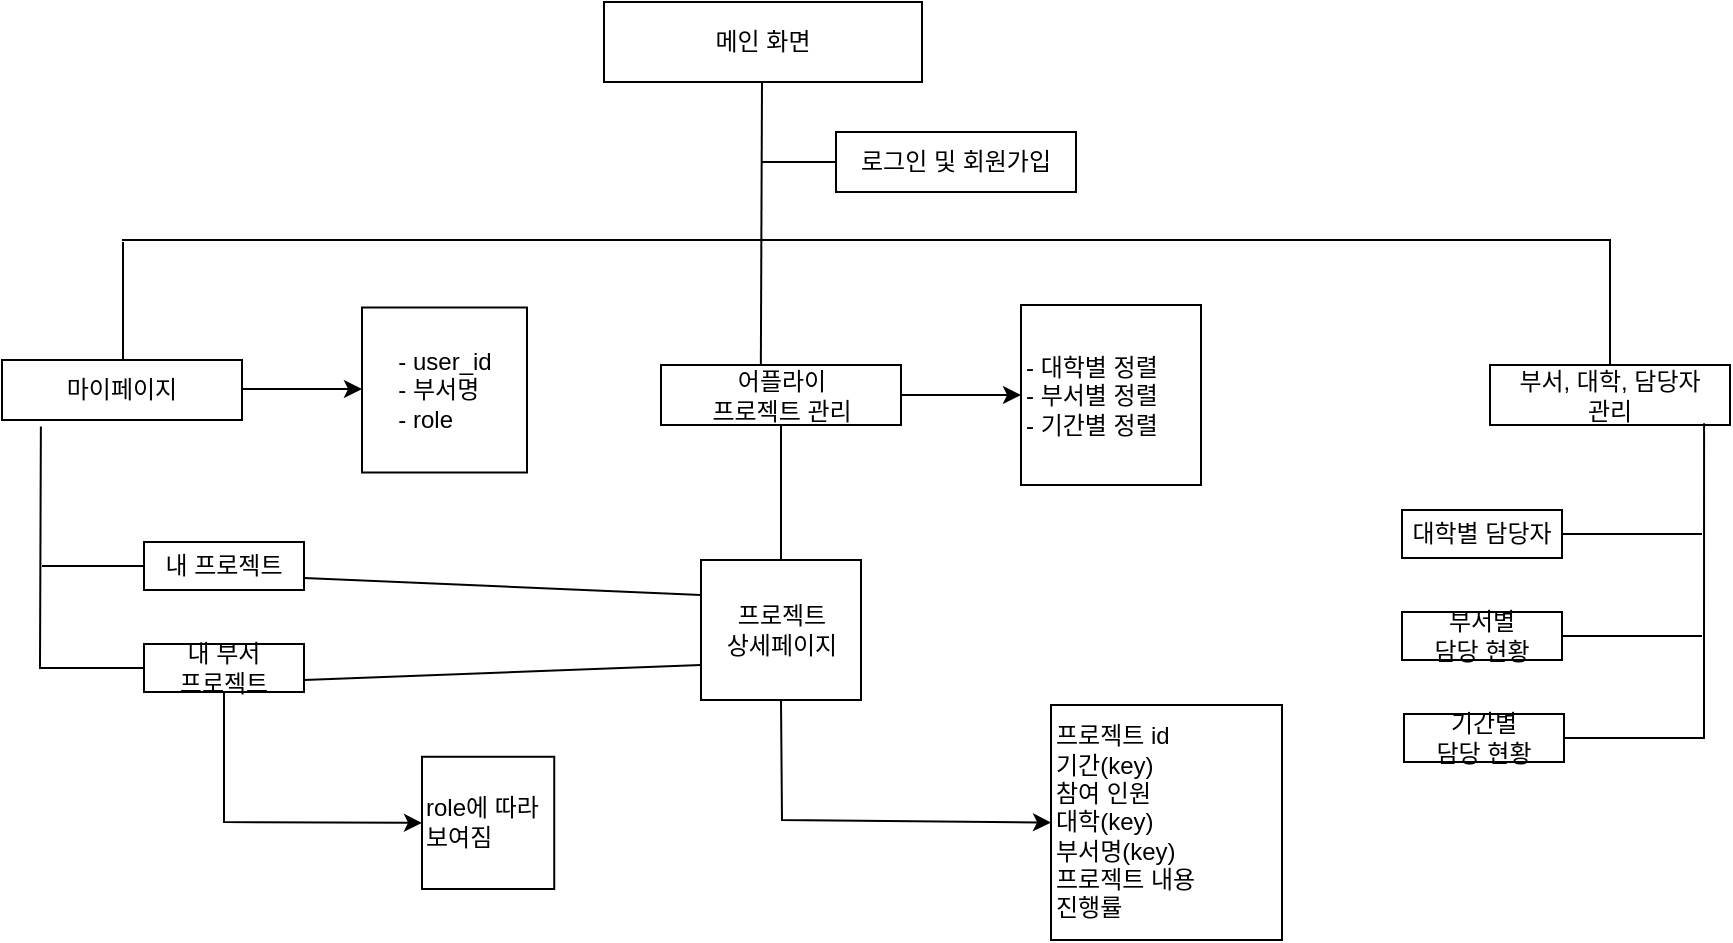<mxfile version="22.1.0" type="github">
  <diagram id="C5RBs43oDa-KdzZeNtuy" name="Page-1">
    <mxGraphModel dx="2117" dy="542" grid="1" gridSize="10" guides="1" tooltips="1" connect="1" arrows="1" fold="1" page="1" pageScale="1" pageWidth="827" pageHeight="1169" math="0" shadow="0">
      <root>
        <mxCell id="WIyWlLk6GJQsqaUBKTNV-0" />
        <mxCell id="WIyWlLk6GJQsqaUBKTNV-1" parent="WIyWlLk6GJQsqaUBKTNV-0" />
        <mxCell id="4Tn1_aSyDvWxXrgQCYve-0" value="메인 화면" style="rounded=0;whiteSpace=wrap;html=1;" parent="WIyWlLk6GJQsqaUBKTNV-1" vertex="1">
          <mxGeometry x="-149" y="41" width="159" height="40" as="geometry" />
        </mxCell>
        <mxCell id="4Tn1_aSyDvWxXrgQCYve-2" value="" style="endArrow=none;html=1;rounded=0;entryX=0.5;entryY=1;entryDx=0;entryDy=0;exitX=0.416;exitY=0.063;exitDx=0;exitDy=0;exitPerimeter=0;" parent="WIyWlLk6GJQsqaUBKTNV-1" source="4Tn1_aSyDvWxXrgQCYve-10" edge="1">
          <mxGeometry width="50" height="50" relative="1" as="geometry">
            <mxPoint x="-70" y="210" as="sourcePoint" />
            <mxPoint x="-70" y="81" as="targetPoint" />
          </mxGeometry>
        </mxCell>
        <mxCell id="4Tn1_aSyDvWxXrgQCYve-4" value="" style="endArrow=none;html=1;rounded=0;" parent="WIyWlLk6GJQsqaUBKTNV-1" edge="1">
          <mxGeometry width="50" height="50" relative="1" as="geometry">
            <mxPoint x="-70" y="121" as="sourcePoint" />
            <mxPoint x="-33" y="121" as="targetPoint" />
          </mxGeometry>
        </mxCell>
        <mxCell id="4Tn1_aSyDvWxXrgQCYve-5" value="로그인 및 회원가입" style="rounded=0;whiteSpace=wrap;html=1;" parent="WIyWlLk6GJQsqaUBKTNV-1" vertex="1">
          <mxGeometry x="-33" y="106" width="120" height="30" as="geometry" />
        </mxCell>
        <mxCell id="4Tn1_aSyDvWxXrgQCYve-6" value="" style="endArrow=none;html=1;rounded=0;entryX=0.5;entryY=0;entryDx=0;entryDy=0;" parent="WIyWlLk6GJQsqaUBKTNV-1" edge="1" target="4Tn1_aSyDvWxXrgQCYve-39">
          <mxGeometry width="50" height="50" relative="1" as="geometry">
            <mxPoint x="-390" y="160" as="sourcePoint" />
            <mxPoint x="260" y="160" as="targetPoint" />
            <Array as="points">
              <mxPoint x="354" y="160" />
            </Array>
          </mxGeometry>
        </mxCell>
        <mxCell id="4Tn1_aSyDvWxXrgQCYve-7" value="" style="endArrow=none;html=1;rounded=0;" parent="WIyWlLk6GJQsqaUBKTNV-1" edge="1">
          <mxGeometry width="50" height="50" relative="1" as="geometry">
            <mxPoint x="-389.5" y="220" as="sourcePoint" />
            <mxPoint x="-389.5" y="161" as="targetPoint" />
          </mxGeometry>
        </mxCell>
        <mxCell id="4Tn1_aSyDvWxXrgQCYve-8" value="마이페이지" style="rounded=0;whiteSpace=wrap;html=1;" parent="WIyWlLk6GJQsqaUBKTNV-1" vertex="1">
          <mxGeometry x="-450" y="220" width="120" height="30" as="geometry" />
        </mxCell>
        <mxCell id="4Tn1_aSyDvWxXrgQCYve-10" value="어플라이 &lt;br&gt;프로젝트 관리" style="rounded=0;whiteSpace=wrap;html=1;" parent="WIyWlLk6GJQsqaUBKTNV-1" vertex="1">
          <mxGeometry x="-120.5" y="222.5" width="120" height="30" as="geometry" />
        </mxCell>
        <mxCell id="4Tn1_aSyDvWxXrgQCYve-11" value="" style="endArrow=none;html=1;rounded=0;exitX=0;exitY=0.5;exitDx=0;exitDy=0;entryX=0.162;entryY=1.107;entryDx=0;entryDy=0;entryPerimeter=0;" parent="WIyWlLk6GJQsqaUBKTNV-1" target="4Tn1_aSyDvWxXrgQCYve-8" edge="1" source="4Tn1_aSyDvWxXrgQCYve-19">
          <mxGeometry width="50" height="50" relative="1" as="geometry">
            <mxPoint x="-429" y="374" as="sourcePoint" />
            <mxPoint x="-420" y="270" as="targetPoint" />
            <Array as="points">
              <mxPoint x="-431" y="374" />
            </Array>
          </mxGeometry>
        </mxCell>
        <mxCell id="4Tn1_aSyDvWxXrgQCYve-18" value="내 프로젝트" style="rounded=0;whiteSpace=wrap;html=1;" parent="WIyWlLk6GJQsqaUBKTNV-1" vertex="1">
          <mxGeometry x="-379" y="311" width="80" height="24" as="geometry" />
        </mxCell>
        <mxCell id="4Tn1_aSyDvWxXrgQCYve-19" value="내 부서 &lt;br&gt;프로젝트" style="rounded=0;whiteSpace=wrap;html=1;" parent="WIyWlLk6GJQsqaUBKTNV-1" vertex="1">
          <mxGeometry x="-379" y="362" width="80" height="24" as="geometry" />
        </mxCell>
        <mxCell id="4Tn1_aSyDvWxXrgQCYve-31" value="프로젝트&lt;br&gt;상세페이지" style="rounded=0;whiteSpace=wrap;html=1;" parent="WIyWlLk6GJQsqaUBKTNV-1" vertex="1">
          <mxGeometry x="-100.5" y="320" width="80" height="70" as="geometry" />
        </mxCell>
        <mxCell id="4Tn1_aSyDvWxXrgQCYve-33" value="- 대학별 정렬&lt;br style=&quot;border-color: var(--border-color); text-align: center;&quot;&gt;&lt;span style=&quot;text-align: center;&quot;&gt;- 부서별 정렬&lt;/span&gt;&lt;br style=&quot;border-color: var(--border-color); text-align: center;&quot;&gt;&lt;span style=&quot;text-align: center;&quot;&gt;- 기간별 정렬&lt;/span&gt;" style="whiteSpace=wrap;html=1;aspect=fixed;align=left;" parent="WIyWlLk6GJQsqaUBKTNV-1" vertex="1">
          <mxGeometry x="59.5" y="192.5" width="90" height="90" as="geometry" />
        </mxCell>
        <mxCell id="4Tn1_aSyDvWxXrgQCYve-35" value="" style="endArrow=classic;html=1;rounded=0;exitX=1;exitY=0.5;exitDx=0;exitDy=0;entryX=0;entryY=0.5;entryDx=0;entryDy=0;" parent="WIyWlLk6GJQsqaUBKTNV-1" source="4Tn1_aSyDvWxXrgQCYve-10" target="4Tn1_aSyDvWxXrgQCYve-33" edge="1">
          <mxGeometry width="50" height="50" relative="1" as="geometry">
            <mxPoint x="-0.5" y="239.49" as="sourcePoint" />
            <mxPoint x="49.5" y="239.5" as="targetPoint" />
          </mxGeometry>
        </mxCell>
        <mxCell id="4Tn1_aSyDvWxXrgQCYve-39" value="부서, 대학, 담당자&lt;br&gt;관리" style="rounded=0;whiteSpace=wrap;html=1;" parent="WIyWlLk6GJQsqaUBKTNV-1" vertex="1">
          <mxGeometry x="294" y="222.5" width="120" height="30" as="geometry" />
        </mxCell>
        <mxCell id="4Tn1_aSyDvWxXrgQCYve-60" value="" style="endArrow=none;html=1;rounded=0;entryX=0.892;entryY=0.97;entryDx=0;entryDy=0;entryPerimeter=0;exitX=1;exitY=0.5;exitDx=0;exitDy=0;" parent="WIyWlLk6GJQsqaUBKTNV-1" edge="1" target="4Tn1_aSyDvWxXrgQCYve-39" source="4Tn1_aSyDvWxXrgQCYve-66">
          <mxGeometry width="50" height="50" relative="1" as="geometry">
            <mxPoint x="350" y="426.5" as="sourcePoint" />
            <mxPoint x="350" y="270" as="targetPoint" />
            <Array as="points">
              <mxPoint x="401" y="409" />
            </Array>
          </mxGeometry>
        </mxCell>
        <mxCell id="4Tn1_aSyDvWxXrgQCYve-63" value="대학별 담당자" style="rounded=0;whiteSpace=wrap;html=1;" parent="WIyWlLk6GJQsqaUBKTNV-1" vertex="1">
          <mxGeometry x="250" y="295" width="80" height="24" as="geometry" />
        </mxCell>
        <mxCell id="4Tn1_aSyDvWxXrgQCYve-64" value="부서별 &lt;br&gt;담당 현황" style="rounded=0;whiteSpace=wrap;html=1;" parent="WIyWlLk6GJQsqaUBKTNV-1" vertex="1">
          <mxGeometry x="250" y="346" width="80" height="24" as="geometry" />
        </mxCell>
        <mxCell id="4Tn1_aSyDvWxXrgQCYve-66" value="기간별 &lt;br&gt;담당 현황" style="rounded=0;whiteSpace=wrap;html=1;" parent="WIyWlLk6GJQsqaUBKTNV-1" vertex="1">
          <mxGeometry x="251" y="397" width="80" height="24" as="geometry" />
        </mxCell>
        <mxCell id="4Tn1_aSyDvWxXrgQCYve-74" value="&lt;span style=&quot;background-color: initial;&quot;&gt;프로젝트 id&lt;/span&gt;&lt;br&gt;&lt;span style=&quot;background-color: initial;&quot;&gt;기간(key)&lt;/span&gt;&lt;br&gt;&lt;span style=&quot;background-color: initial;&quot;&gt;참여 인원&lt;/span&gt;&lt;br&gt;&lt;span style=&quot;background-color: initial;&quot;&gt;대학(key)&lt;/span&gt;&lt;br&gt;&lt;span style=&quot;background-color: initial;&quot;&gt;부서명(key)&lt;/span&gt;&lt;br&gt;&lt;span style=&quot;background-color: initial;&quot;&gt;프로젝트 내용&lt;/span&gt;&lt;br&gt;&lt;span style=&quot;background-color: initial;&quot;&gt;진행률&lt;/span&gt;" style="rounded=0;whiteSpace=wrap;html=1;align=left;" parent="WIyWlLk6GJQsqaUBKTNV-1" vertex="1">
          <mxGeometry x="74.5" y="392.5" width="115.5" height="117.5" as="geometry" />
        </mxCell>
        <mxCell id="4Tn1_aSyDvWxXrgQCYve-75" value="" style="endArrow=classic;html=1;rounded=0;exitX=0.5;exitY=1;exitDx=0;exitDy=0;entryX=0;entryY=0.5;entryDx=0;entryDy=0;" parent="WIyWlLk6GJQsqaUBKTNV-1" edge="1" target="4Tn1_aSyDvWxXrgQCYve-74" source="4Tn1_aSyDvWxXrgQCYve-31">
          <mxGeometry width="50" height="50" relative="1" as="geometry">
            <mxPoint x="34.5" y="411" as="sourcePoint" />
            <mxPoint x="74.5" y="411.5" as="targetPoint" />
            <Array as="points">
              <mxPoint x="-60" y="450" />
            </Array>
          </mxGeometry>
        </mxCell>
        <mxCell id="4Tn1_aSyDvWxXrgQCYve-76" value="&lt;div style=&quot;text-align: left;&quot;&gt;&lt;span style=&quot;background-color: initial;&quot;&gt;- user_id&lt;/span&gt;&lt;/div&gt;&lt;span style=&quot;background-color: initial;&quot;&gt;&lt;div style=&quot;text-align: left;&quot;&gt;&lt;span style=&quot;background-color: initial;&quot;&gt;- 부서명&lt;/span&gt;&lt;/div&gt;&lt;/span&gt;&lt;span style=&quot;background-color: initial;&quot;&gt;&lt;div style=&quot;text-align: left;&quot;&gt;&lt;span style=&quot;background-color: initial;&quot;&gt;- role&lt;/span&gt;&lt;/div&gt;&lt;/span&gt;" style="whiteSpace=wrap;html=1;aspect=fixed;align=center;" parent="WIyWlLk6GJQsqaUBKTNV-1" vertex="1">
          <mxGeometry x="-270" y="193.75" width="82.5" height="82.5" as="geometry" />
        </mxCell>
        <mxCell id="4Tn1_aSyDvWxXrgQCYve-77" value="" style="endArrow=classic;html=1;rounded=0;exitX=1;exitY=0.5;exitDx=0;exitDy=0;entryX=0;entryY=0.5;entryDx=0;entryDy=0;" parent="WIyWlLk6GJQsqaUBKTNV-1" edge="1">
          <mxGeometry width="50" height="50" relative="1" as="geometry">
            <mxPoint x="-330" y="234.5" as="sourcePoint" />
            <mxPoint x="-270" y="234.5" as="targetPoint" />
          </mxGeometry>
        </mxCell>
        <mxCell id="4Tn1_aSyDvWxXrgQCYve-79" value="" style="endArrow=classic;html=1;rounded=0;exitX=0.5;exitY=1;exitDx=0;exitDy=0;entryX=0;entryY=0.5;entryDx=0;entryDy=0;" parent="WIyWlLk6GJQsqaUBKTNV-1" edge="1" target="4Tn1_aSyDvWxXrgQCYve-80" source="4Tn1_aSyDvWxXrgQCYve-19">
          <mxGeometry width="50" height="50" relative="1" as="geometry">
            <mxPoint x="-310" y="418.56" as="sourcePoint" />
            <mxPoint x="-261" y="419.06" as="targetPoint" />
            <Array as="points">
              <mxPoint x="-339" y="451" />
            </Array>
          </mxGeometry>
        </mxCell>
        <mxCell id="4Tn1_aSyDvWxXrgQCYve-80" value="role에 따라 보여짐" style="whiteSpace=wrap;html=1;aspect=fixed;align=left;" parent="WIyWlLk6GJQsqaUBKTNV-1" vertex="1">
          <mxGeometry x="-240" y="418.38" width="66.12" height="66.12" as="geometry" />
        </mxCell>
        <mxCell id="_o8lg-Y_JQxsF-6p2ps8-2" value="" style="endArrow=none;html=1;rounded=0;entryX=0;entryY=0.5;entryDx=0;entryDy=0;" edge="1" parent="WIyWlLk6GJQsqaUBKTNV-1" target="4Tn1_aSyDvWxXrgQCYve-18">
          <mxGeometry width="50" height="50" relative="1" as="geometry">
            <mxPoint x="-430" y="323" as="sourcePoint" />
            <mxPoint x="-379" y="270" as="targetPoint" />
          </mxGeometry>
        </mxCell>
        <mxCell id="_o8lg-Y_JQxsF-6p2ps8-4" value="" style="endArrow=none;html=1;rounded=0;entryX=0.5;entryY=1;entryDx=0;entryDy=0;exitX=0.5;exitY=0;exitDx=0;exitDy=0;" edge="1" parent="WIyWlLk6GJQsqaUBKTNV-1" source="4Tn1_aSyDvWxXrgQCYve-31" target="4Tn1_aSyDvWxXrgQCYve-10">
          <mxGeometry width="50" height="50" relative="1" as="geometry">
            <mxPoint x="-110" y="311" as="sourcePoint" />
            <mxPoint x="-60" y="261" as="targetPoint" />
          </mxGeometry>
        </mxCell>
        <mxCell id="_o8lg-Y_JQxsF-6p2ps8-5" value="" style="endArrow=none;html=1;rounded=0;entryX=0;entryY=0.25;entryDx=0;entryDy=0;exitX=1;exitY=0.75;exitDx=0;exitDy=0;" edge="1" parent="WIyWlLk6GJQsqaUBKTNV-1" source="4Tn1_aSyDvWxXrgQCYve-18" target="4Tn1_aSyDvWxXrgQCYve-31">
          <mxGeometry width="50" height="50" relative="1" as="geometry">
            <mxPoint x="-310" y="350" as="sourcePoint" />
            <mxPoint x="-240" y="285" as="targetPoint" />
            <Array as="points" />
          </mxGeometry>
        </mxCell>
        <mxCell id="_o8lg-Y_JQxsF-6p2ps8-6" value="" style="endArrow=none;html=1;rounded=0;exitX=1;exitY=0.75;exitDx=0;exitDy=0;entryX=0;entryY=0.75;entryDx=0;entryDy=0;" edge="1" parent="WIyWlLk6GJQsqaUBKTNV-1" source="4Tn1_aSyDvWxXrgQCYve-19" target="4Tn1_aSyDvWxXrgQCYve-31">
          <mxGeometry width="50" height="50" relative="1" as="geometry">
            <mxPoint x="-290" y="370" as="sourcePoint" />
            <mxPoint x="-249" y="330" as="targetPoint" />
          </mxGeometry>
        </mxCell>
        <mxCell id="_o8lg-Y_JQxsF-6p2ps8-7" value="" style="endArrow=none;html=1;rounded=0;exitX=1;exitY=0.5;exitDx=0;exitDy=0;" edge="1" parent="WIyWlLk6GJQsqaUBKTNV-1" source="4Tn1_aSyDvWxXrgQCYve-63">
          <mxGeometry width="50" height="50" relative="1" as="geometry">
            <mxPoint x="340" y="307" as="sourcePoint" />
            <mxPoint x="400" y="307" as="targetPoint" />
          </mxGeometry>
        </mxCell>
        <mxCell id="_o8lg-Y_JQxsF-6p2ps8-8" value="" style="endArrow=none;html=1;rounded=0;exitX=1;exitY=0.5;exitDx=0;exitDy=0;" edge="1" parent="WIyWlLk6GJQsqaUBKTNV-1" source="4Tn1_aSyDvWxXrgQCYve-64">
          <mxGeometry width="50" height="50" relative="1" as="geometry">
            <mxPoint x="340" y="317" as="sourcePoint" />
            <mxPoint x="400" y="358" as="targetPoint" />
          </mxGeometry>
        </mxCell>
      </root>
    </mxGraphModel>
  </diagram>
</mxfile>
